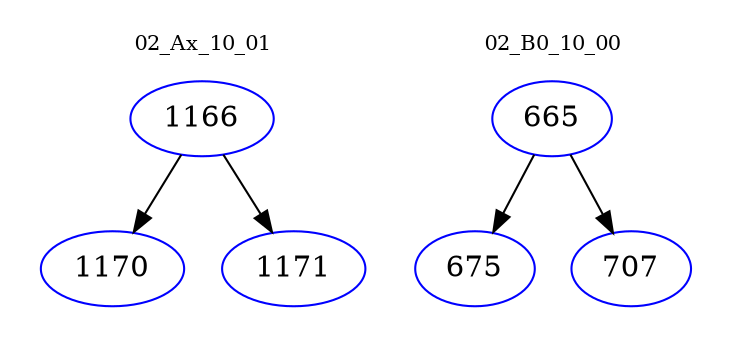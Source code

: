 digraph{
subgraph cluster_0 {
color = white
label = "02_Ax_10_01";
fontsize=10;
T0_1166 [label="1166", color="blue"]
T0_1166 -> T0_1170 [color="black"]
T0_1170 [label="1170", color="blue"]
T0_1166 -> T0_1171 [color="black"]
T0_1171 [label="1171", color="blue"]
}
subgraph cluster_1 {
color = white
label = "02_B0_10_00";
fontsize=10;
T1_665 [label="665", color="blue"]
T1_665 -> T1_675 [color="black"]
T1_675 [label="675", color="blue"]
T1_665 -> T1_707 [color="black"]
T1_707 [label="707", color="blue"]
}
}
